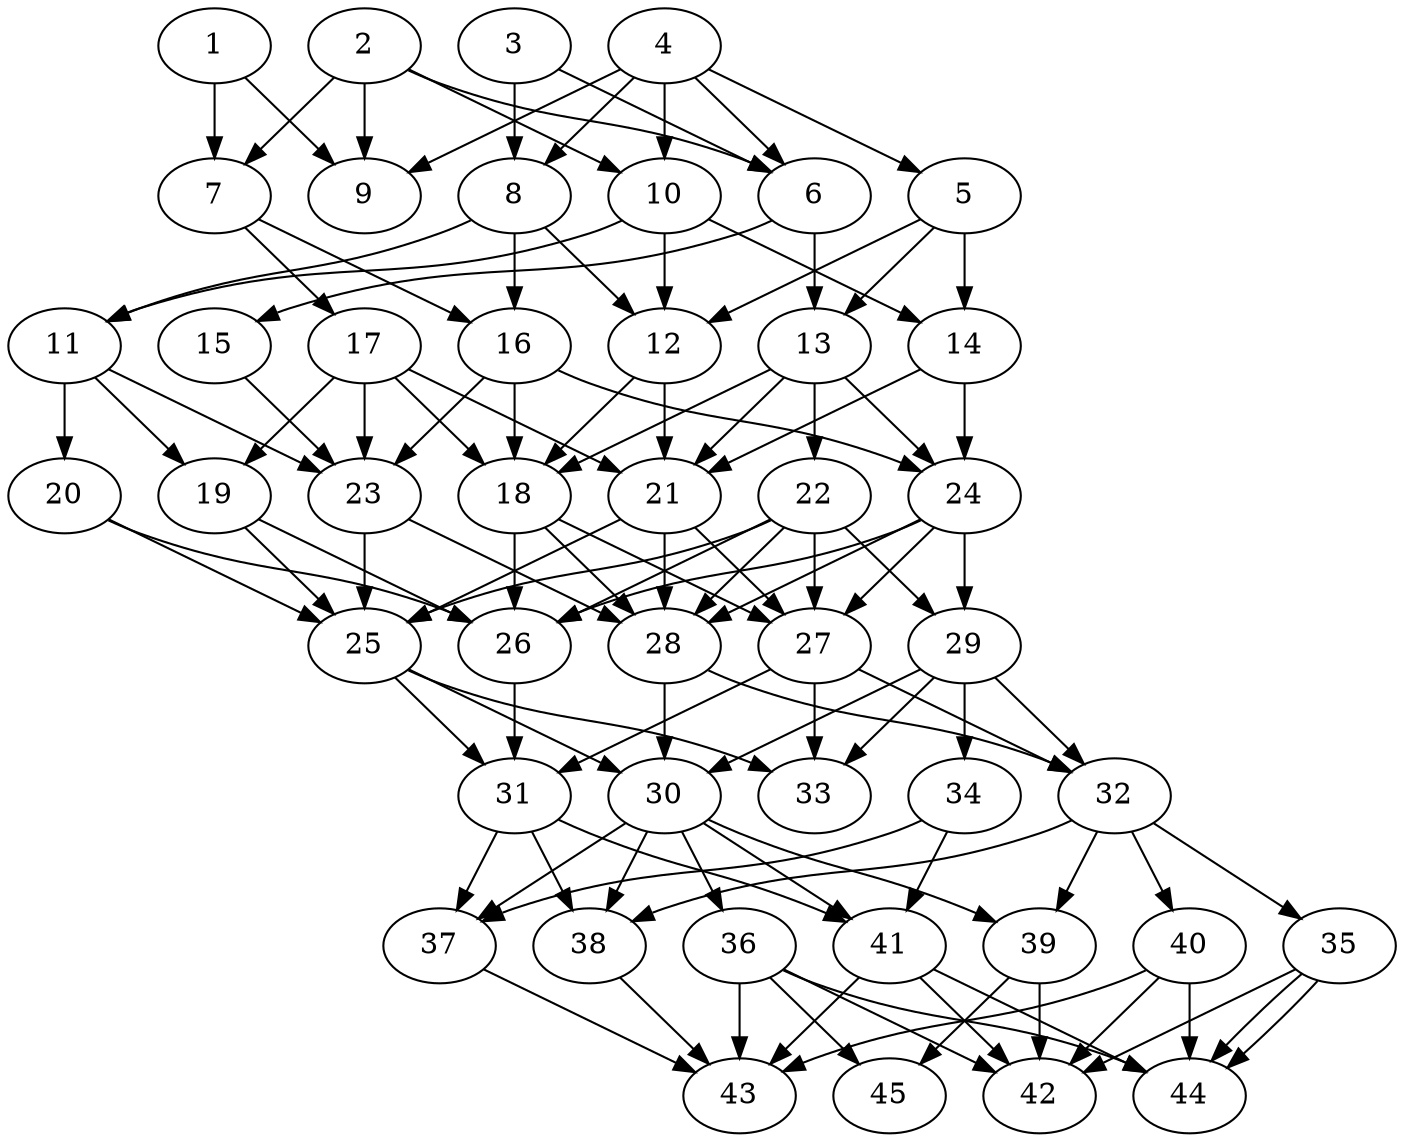 // DAG automatically generated by daggen at Thu Oct  3 14:07:24 2019
// ./daggen --dot -n 45 --ccr 0.5 --fat 0.5 --regular 0.7 --density 0.7 --mindata 5242880 --maxdata 52428800 
digraph G {
  1 [size="95543296", alpha="0.17", expect_size="47771648"] 
  1 -> 7 [size ="47771648"]
  1 -> 9 [size ="47771648"]
  2 [size="96737280", alpha="0.07", expect_size="48368640"] 
  2 -> 6 [size ="48368640"]
  2 -> 7 [size ="48368640"]
  2 -> 9 [size ="48368640"]
  2 -> 10 [size ="48368640"]
  3 [size="67377152", alpha="0.08", expect_size="33688576"] 
  3 -> 6 [size ="33688576"]
  3 -> 8 [size ="33688576"]
  4 [size="66949120", alpha="0.07", expect_size="33474560"] 
  4 -> 5 [size ="33474560"]
  4 -> 6 [size ="33474560"]
  4 -> 8 [size ="33474560"]
  4 -> 9 [size ="33474560"]
  4 -> 10 [size ="33474560"]
  5 [size="58417152", alpha="0.12", expect_size="29208576"] 
  5 -> 12 [size ="29208576"]
  5 -> 13 [size ="29208576"]
  5 -> 14 [size ="29208576"]
  6 [size="32092160", alpha="0.17", expect_size="16046080"] 
  6 -> 13 [size ="16046080"]
  6 -> 15 [size ="16046080"]
  7 [size="64870400", alpha="0.14", expect_size="32435200"] 
  7 -> 16 [size ="32435200"]
  7 -> 17 [size ="32435200"]
  8 [size="93816832", alpha="0.18", expect_size="46908416"] 
  8 -> 11 [size ="46908416"]
  8 -> 12 [size ="46908416"]
  8 -> 16 [size ="46908416"]
  9 [size="54452224", alpha="0.16", expect_size="27226112"] 
  10 [size="99112960", alpha="0.15", expect_size="49556480"] 
  10 -> 11 [size ="49556480"]
  10 -> 12 [size ="49556480"]
  10 -> 14 [size ="49556480"]
  11 [size="82882560", alpha="0.08", expect_size="41441280"] 
  11 -> 19 [size ="41441280"]
  11 -> 20 [size ="41441280"]
  11 -> 23 [size ="41441280"]
  12 [size="69773312", alpha="0.17", expect_size="34886656"] 
  12 -> 18 [size ="34886656"]
  12 -> 21 [size ="34886656"]
  13 [size="104499200", alpha="0.00", expect_size="52249600"] 
  13 -> 18 [size ="52249600"]
  13 -> 21 [size ="52249600"]
  13 -> 22 [size ="52249600"]
  13 -> 24 [size ="52249600"]
  14 [size="49498112", alpha="0.05", expect_size="24749056"] 
  14 -> 21 [size ="24749056"]
  14 -> 24 [size ="24749056"]
  15 [size="83908608", alpha="0.11", expect_size="41954304"] 
  15 -> 23 [size ="41954304"]
  16 [size="44576768", alpha="0.15", expect_size="22288384"] 
  16 -> 18 [size ="22288384"]
  16 -> 23 [size ="22288384"]
  16 -> 24 [size ="22288384"]
  17 [size="32083968", alpha="0.15", expect_size="16041984"] 
  17 -> 18 [size ="16041984"]
  17 -> 19 [size ="16041984"]
  17 -> 21 [size ="16041984"]
  17 -> 23 [size ="16041984"]
  18 [size="98748416", alpha="0.13", expect_size="49374208"] 
  18 -> 26 [size ="49374208"]
  18 -> 27 [size ="49374208"]
  18 -> 28 [size ="49374208"]
  19 [size="89010176", alpha="0.06", expect_size="44505088"] 
  19 -> 25 [size ="44505088"]
  19 -> 26 [size ="44505088"]
  20 [size="71458816", alpha="0.06", expect_size="35729408"] 
  20 -> 25 [size ="35729408"]
  20 -> 26 [size ="35729408"]
  21 [size="47867904", alpha="0.03", expect_size="23933952"] 
  21 -> 25 [size ="23933952"]
  21 -> 27 [size ="23933952"]
  21 -> 28 [size ="23933952"]
  22 [size="85456896", alpha="0.19", expect_size="42728448"] 
  22 -> 25 [size ="42728448"]
  22 -> 26 [size ="42728448"]
  22 -> 27 [size ="42728448"]
  22 -> 28 [size ="42728448"]
  22 -> 29 [size ="42728448"]
  23 [size="68958208", alpha="0.07", expect_size="34479104"] 
  23 -> 25 [size ="34479104"]
  23 -> 28 [size ="34479104"]
  24 [size="69799936", alpha="0.07", expect_size="34899968"] 
  24 -> 26 [size ="34899968"]
  24 -> 27 [size ="34899968"]
  24 -> 28 [size ="34899968"]
  24 -> 29 [size ="34899968"]
  25 [size="91947008", alpha="0.17", expect_size="45973504"] 
  25 -> 30 [size ="45973504"]
  25 -> 31 [size ="45973504"]
  25 -> 33 [size ="45973504"]
  26 [size="49960960", alpha="0.11", expect_size="24980480"] 
  26 -> 31 [size ="24980480"]
  27 [size="25192448", alpha="0.17", expect_size="12596224"] 
  27 -> 31 [size ="12596224"]
  27 -> 32 [size ="12596224"]
  27 -> 33 [size ="12596224"]
  28 [size="96131072", alpha="0.01", expect_size="48065536"] 
  28 -> 30 [size ="48065536"]
  28 -> 32 [size ="48065536"]
  29 [size="61732864", alpha="0.14", expect_size="30866432"] 
  29 -> 30 [size ="30866432"]
  29 -> 32 [size ="30866432"]
  29 -> 33 [size ="30866432"]
  29 -> 34 [size ="30866432"]
  30 [size="90394624", alpha="0.06", expect_size="45197312"] 
  30 -> 36 [size ="45197312"]
  30 -> 37 [size ="45197312"]
  30 -> 38 [size ="45197312"]
  30 -> 39 [size ="45197312"]
  30 -> 41 [size ="45197312"]
  31 [size="22269952", alpha="0.13", expect_size="11134976"] 
  31 -> 37 [size ="11134976"]
  31 -> 38 [size ="11134976"]
  31 -> 41 [size ="11134976"]
  32 [size="36788224", alpha="0.13", expect_size="18394112"] 
  32 -> 35 [size ="18394112"]
  32 -> 38 [size ="18394112"]
  32 -> 39 [size ="18394112"]
  32 -> 40 [size ="18394112"]
  33 [size="31457280", alpha="0.12", expect_size="15728640"] 
  34 [size="63168512", alpha="0.00", expect_size="31584256"] 
  34 -> 37 [size ="31584256"]
  34 -> 41 [size ="31584256"]
  35 [size="94017536", alpha="0.04", expect_size="47008768"] 
  35 -> 42 [size ="47008768"]
  35 -> 44 [size ="47008768"]
  35 -> 44 [size ="47008768"]
  36 [size="77563904", alpha="0.15", expect_size="38781952"] 
  36 -> 42 [size ="38781952"]
  36 -> 43 [size ="38781952"]
  36 -> 44 [size ="38781952"]
  36 -> 45 [size ="38781952"]
  37 [size="35414016", alpha="0.10", expect_size="17707008"] 
  37 -> 43 [size ="17707008"]
  38 [size="21954560", alpha="0.04", expect_size="10977280"] 
  38 -> 43 [size ="10977280"]
  39 [size="26144768", alpha="0.15", expect_size="13072384"] 
  39 -> 42 [size ="13072384"]
  39 -> 45 [size ="13072384"]
  40 [size="91955200", alpha="0.18", expect_size="45977600"] 
  40 -> 42 [size ="45977600"]
  40 -> 43 [size ="45977600"]
  40 -> 44 [size ="45977600"]
  41 [size="24895488", alpha="0.10", expect_size="12447744"] 
  41 -> 42 [size ="12447744"]
  41 -> 43 [size ="12447744"]
  41 -> 44 [size ="12447744"]
  42 [size="86106112", alpha="0.17", expect_size="43053056"] 
  43 [size="51765248", alpha="0.17", expect_size="25882624"] 
  44 [size="15882240", alpha="0.09", expect_size="7941120"] 
  45 [size="17475584", alpha="0.19", expect_size="8737792"] 
}
